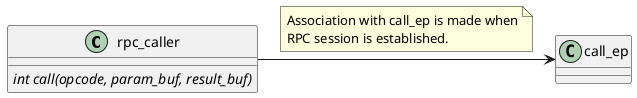 '-------------------------------------------------------------------------------
' Copyright (c) 2020-2021, Arm Limited and Contributors. All rights reserved.
'
' SPDX-License-Identifier: BSD-3-Clause
'
'-------------------------------------------------------------------------------

@startuml

class rpc_caller {
	{abstract}int call(opcode, param_buf, result_buf)
}

rpc_caller -> call_ep
note right on link
Association with call_ep is made when
RPC session is established.
end note

@enduml